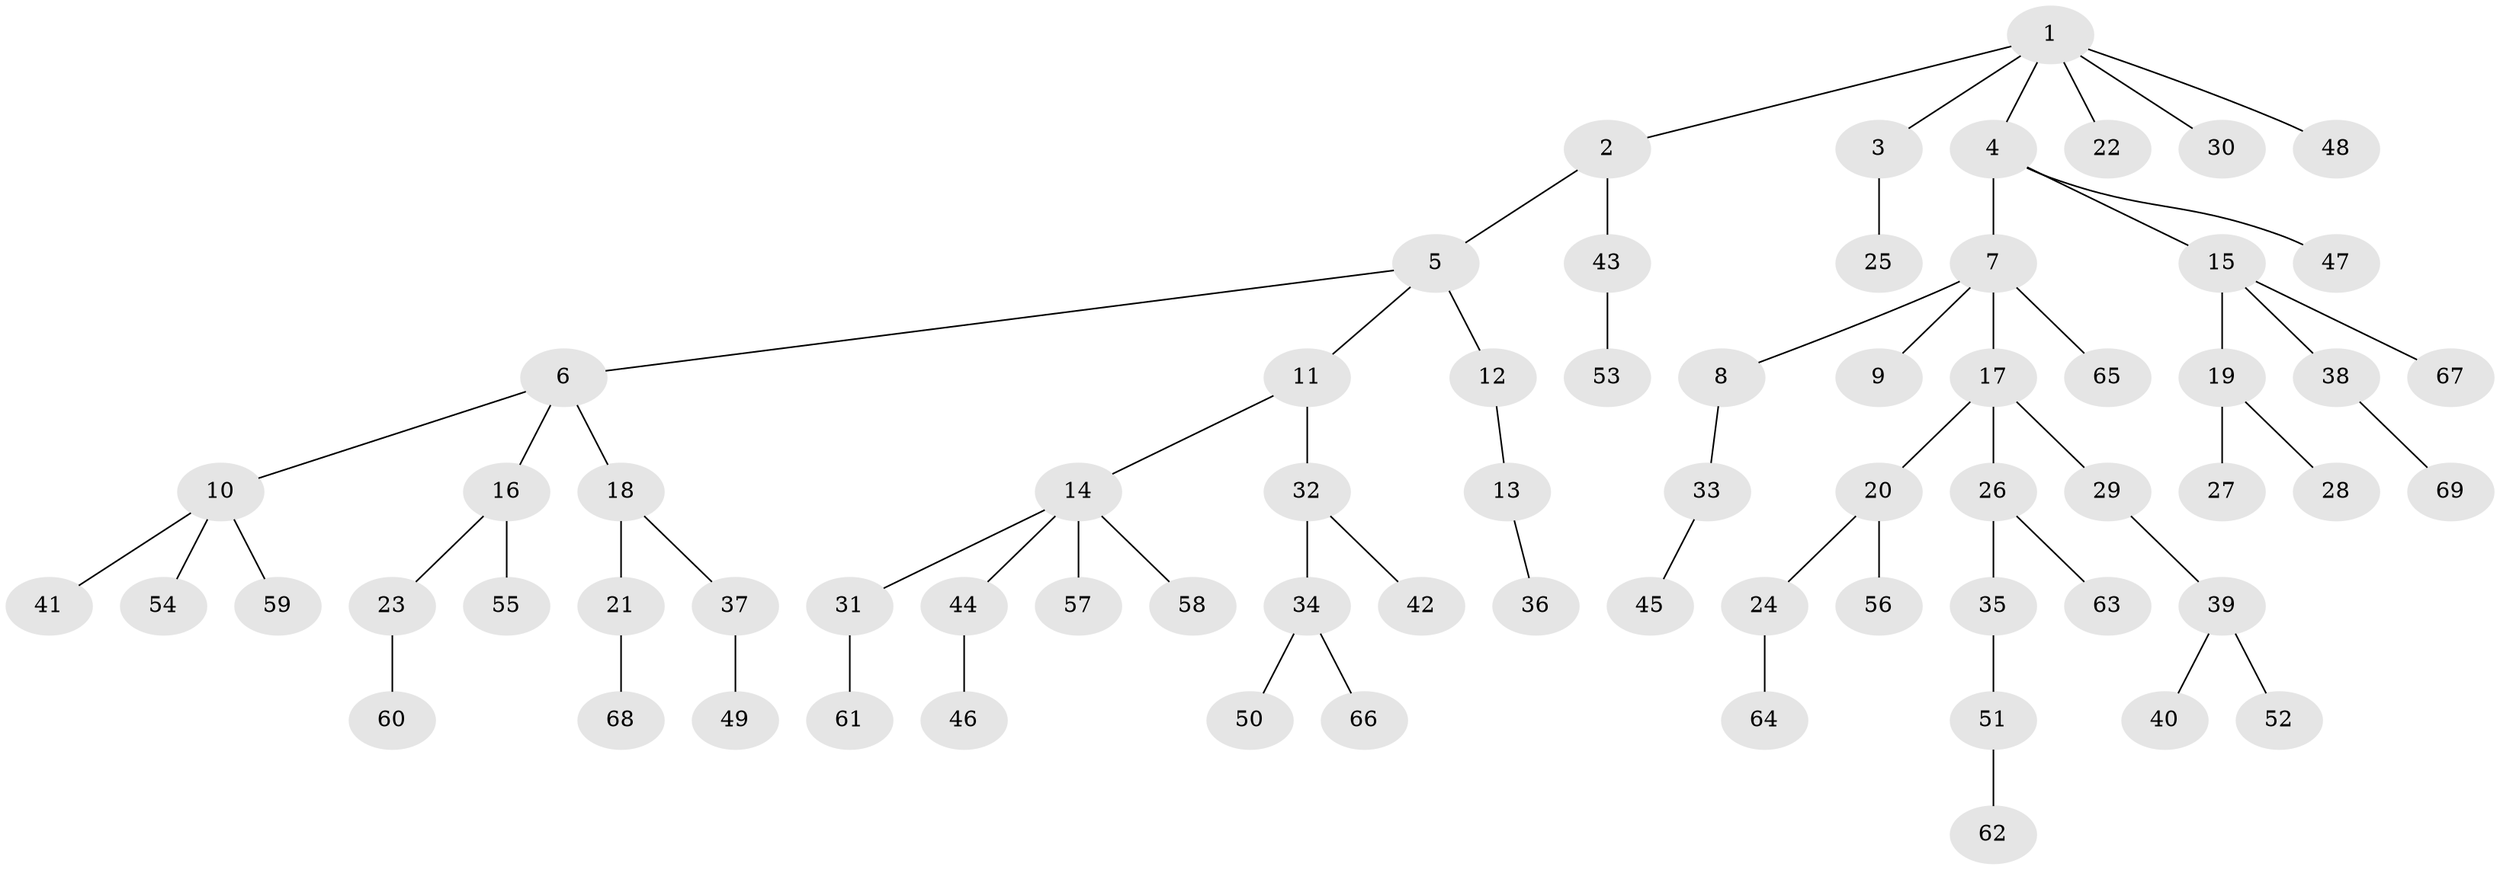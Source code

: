 // Generated by graph-tools (version 1.1) at 2025/15/03/09/25 04:15:34]
// undirected, 69 vertices, 68 edges
graph export_dot {
graph [start="1"]
  node [color=gray90,style=filled];
  1;
  2;
  3;
  4;
  5;
  6;
  7;
  8;
  9;
  10;
  11;
  12;
  13;
  14;
  15;
  16;
  17;
  18;
  19;
  20;
  21;
  22;
  23;
  24;
  25;
  26;
  27;
  28;
  29;
  30;
  31;
  32;
  33;
  34;
  35;
  36;
  37;
  38;
  39;
  40;
  41;
  42;
  43;
  44;
  45;
  46;
  47;
  48;
  49;
  50;
  51;
  52;
  53;
  54;
  55;
  56;
  57;
  58;
  59;
  60;
  61;
  62;
  63;
  64;
  65;
  66;
  67;
  68;
  69;
  1 -- 2;
  1 -- 3;
  1 -- 4;
  1 -- 22;
  1 -- 30;
  1 -- 48;
  2 -- 5;
  2 -- 43;
  3 -- 25;
  4 -- 7;
  4 -- 15;
  4 -- 47;
  5 -- 6;
  5 -- 11;
  5 -- 12;
  6 -- 10;
  6 -- 16;
  6 -- 18;
  7 -- 8;
  7 -- 9;
  7 -- 17;
  7 -- 65;
  8 -- 33;
  10 -- 41;
  10 -- 54;
  10 -- 59;
  11 -- 14;
  11 -- 32;
  12 -- 13;
  13 -- 36;
  14 -- 31;
  14 -- 44;
  14 -- 57;
  14 -- 58;
  15 -- 19;
  15 -- 38;
  15 -- 67;
  16 -- 23;
  16 -- 55;
  17 -- 20;
  17 -- 26;
  17 -- 29;
  18 -- 21;
  18 -- 37;
  19 -- 27;
  19 -- 28;
  20 -- 24;
  20 -- 56;
  21 -- 68;
  23 -- 60;
  24 -- 64;
  26 -- 35;
  26 -- 63;
  29 -- 39;
  31 -- 61;
  32 -- 34;
  32 -- 42;
  33 -- 45;
  34 -- 50;
  34 -- 66;
  35 -- 51;
  37 -- 49;
  38 -- 69;
  39 -- 40;
  39 -- 52;
  43 -- 53;
  44 -- 46;
  51 -- 62;
}
